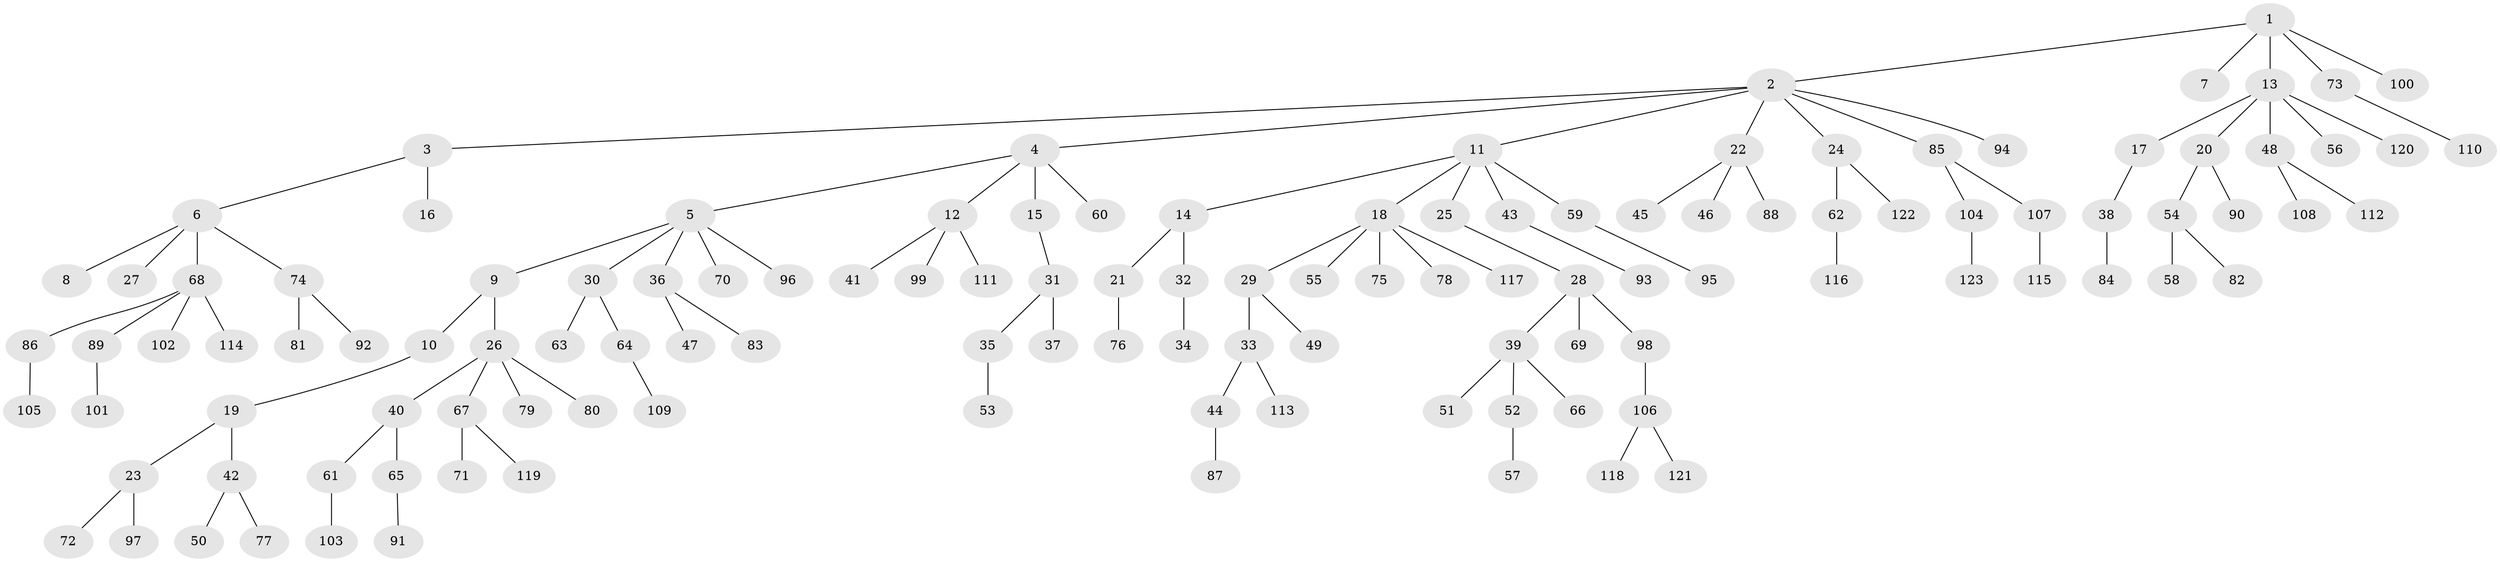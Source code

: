 // Generated by graph-tools (version 1.1) at 2025/37/03/09/25 02:37:04]
// undirected, 123 vertices, 122 edges
graph export_dot {
graph [start="1"]
  node [color=gray90,style=filled];
  1;
  2;
  3;
  4;
  5;
  6;
  7;
  8;
  9;
  10;
  11;
  12;
  13;
  14;
  15;
  16;
  17;
  18;
  19;
  20;
  21;
  22;
  23;
  24;
  25;
  26;
  27;
  28;
  29;
  30;
  31;
  32;
  33;
  34;
  35;
  36;
  37;
  38;
  39;
  40;
  41;
  42;
  43;
  44;
  45;
  46;
  47;
  48;
  49;
  50;
  51;
  52;
  53;
  54;
  55;
  56;
  57;
  58;
  59;
  60;
  61;
  62;
  63;
  64;
  65;
  66;
  67;
  68;
  69;
  70;
  71;
  72;
  73;
  74;
  75;
  76;
  77;
  78;
  79;
  80;
  81;
  82;
  83;
  84;
  85;
  86;
  87;
  88;
  89;
  90;
  91;
  92;
  93;
  94;
  95;
  96;
  97;
  98;
  99;
  100;
  101;
  102;
  103;
  104;
  105;
  106;
  107;
  108;
  109;
  110;
  111;
  112;
  113;
  114;
  115;
  116;
  117;
  118;
  119;
  120;
  121;
  122;
  123;
  1 -- 2;
  1 -- 7;
  1 -- 13;
  1 -- 73;
  1 -- 100;
  2 -- 3;
  2 -- 4;
  2 -- 11;
  2 -- 22;
  2 -- 24;
  2 -- 85;
  2 -- 94;
  3 -- 6;
  3 -- 16;
  4 -- 5;
  4 -- 12;
  4 -- 15;
  4 -- 60;
  5 -- 9;
  5 -- 30;
  5 -- 36;
  5 -- 70;
  5 -- 96;
  6 -- 8;
  6 -- 27;
  6 -- 68;
  6 -- 74;
  9 -- 10;
  9 -- 26;
  10 -- 19;
  11 -- 14;
  11 -- 18;
  11 -- 25;
  11 -- 43;
  11 -- 59;
  12 -- 41;
  12 -- 99;
  12 -- 111;
  13 -- 17;
  13 -- 20;
  13 -- 48;
  13 -- 56;
  13 -- 120;
  14 -- 21;
  14 -- 32;
  15 -- 31;
  17 -- 38;
  18 -- 29;
  18 -- 55;
  18 -- 75;
  18 -- 78;
  18 -- 117;
  19 -- 23;
  19 -- 42;
  20 -- 54;
  20 -- 90;
  21 -- 76;
  22 -- 45;
  22 -- 46;
  22 -- 88;
  23 -- 72;
  23 -- 97;
  24 -- 62;
  24 -- 122;
  25 -- 28;
  26 -- 40;
  26 -- 67;
  26 -- 79;
  26 -- 80;
  28 -- 39;
  28 -- 69;
  28 -- 98;
  29 -- 33;
  29 -- 49;
  30 -- 63;
  30 -- 64;
  31 -- 35;
  31 -- 37;
  32 -- 34;
  33 -- 44;
  33 -- 113;
  35 -- 53;
  36 -- 47;
  36 -- 83;
  38 -- 84;
  39 -- 51;
  39 -- 52;
  39 -- 66;
  40 -- 61;
  40 -- 65;
  42 -- 50;
  42 -- 77;
  43 -- 93;
  44 -- 87;
  48 -- 108;
  48 -- 112;
  52 -- 57;
  54 -- 58;
  54 -- 82;
  59 -- 95;
  61 -- 103;
  62 -- 116;
  64 -- 109;
  65 -- 91;
  67 -- 71;
  67 -- 119;
  68 -- 86;
  68 -- 89;
  68 -- 102;
  68 -- 114;
  73 -- 110;
  74 -- 81;
  74 -- 92;
  85 -- 104;
  85 -- 107;
  86 -- 105;
  89 -- 101;
  98 -- 106;
  104 -- 123;
  106 -- 118;
  106 -- 121;
  107 -- 115;
}
